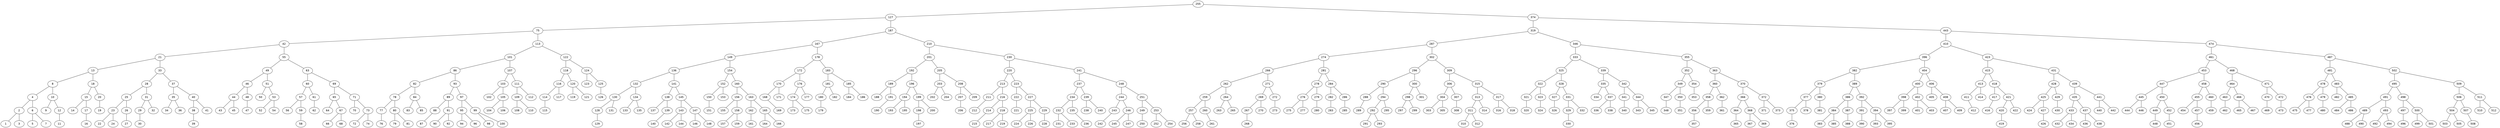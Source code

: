 graph BST {
    node [fontname="Helvetica"];
    255 [label="255"];
    255 -- 127;
    127 [label="127"];
    127 -- 75;
    75 [label="75"];
    75 -- 42;
    42 [label="42"];
    42 -- 21;
    21 [label="21"];
    21 -- 13;
    13 [label="13"];
    13 -- 8;
    8 [label="8"];
    8 -- 4;
    4 [label="4"];
    4 -- 2;
    2 [label="2"];
    2 -- 1;
    1 [label="1"];
    2 -- 3;
    3 [label="3"];
    4 -- 6;
    6 [label="6"];
    6 -- 5;
    5 [label="5"];
    6 -- 7;
    7 [label="7"];
    8 -- 10;
    10 [label="10"];
    10 -- 9;
    9 [label="9"];
    10 -- 12;
    12 [label="12"];
    12 -- 11;
    11 [label="11"];
    13 -- 18;
    18 [label="18"];
    18 -- 15;
    15 [label="15"];
    15 -- 14;
    14 [label="14"];
    15 -- 17;
    17 [label="17"];
    17 -- 16;
    16 [label="16"];
    18 -- 20;
    20 [label="20"];
    20 -- 19;
    19 [label="19"];
    21 -- 33;
    33 [label="33"];
    33 -- 28;
    28 [label="28"];
    28 -- 25;
    25 [label="25"];
    25 -- 23;
    23 [label="23"];
    23 -- 22;
    22 [label="22"];
    23 -- 24;
    24 [label="24"];
    25 -- 26;
    26 [label="26"];
    26 -- 27;
    27 [label="27"];
    28 -- 31;
    31 [label="31"];
    31 -- 29;
    29 [label="29"];
    29 -- 30;
    30 [label="30"];
    31 -- 32;
    32 [label="32"];
    33 -- 37;
    37 [label="37"];
    37 -- 35;
    35 [label="35"];
    35 -- 34;
    34 [label="34"];
    35 -- 36;
    36 [label="36"];
    37 -- 40;
    40 [label="40"];
    40 -- 38;
    38 [label="38"];
    38 -- 39;
    39 [label="39"];
    40 -- 41;
    41 [label="41"];
    42 -- 55;
    55 [label="55"];
    55 -- 49;
    49 [label="49"];
    49 -- 46;
    46 [label="46"];
    46 -- 44;
    44 [label="44"];
    44 -- 43;
    43 [label="43"];
    44 -- 45;
    45 [label="45"];
    46 -- 48;
    48 [label="48"];
    48 -- 47;
    47 [label="47"];
    49 -- 51;
    51 [label="51"];
    51 -- 50;
    50 [label="50"];
    51 -- 53;
    53 [label="53"];
    53 -- 52;
    52 [label="52"];
    53 -- 54;
    54 [label="54"];
    55 -- 63;
    63 [label="63"];
    63 -- 60;
    60 [label="60"];
    60 -- 57;
    57 [label="57"];
    57 -- 56;
    56 [label="56"];
    57 -- 59;
    59 [label="59"];
    59 -- 58;
    58 [label="58"];
    60 -- 61;
    61 [label="61"];
    61 -- 62;
    62 [label="62"];
    63 -- 69;
    69 [label="69"];
    69 -- 65;
    65 [label="65"];
    65 -- 64;
    64 [label="64"];
    65 -- 67;
    67 [label="67"];
    67 -- 66;
    66 [label="66"];
    67 -- 68;
    68 [label="68"];
    69 -- 71;
    71 [label="71"];
    71 -- 70;
    70 [label="70"];
    71 -- 73;
    73 [label="73"];
    73 -- 72;
    72 [label="72"];
    73 -- 74;
    74 [label="74"];
    75 -- 113;
    113 [label="113"];
    113 -- 101;
    101 [label="101"];
    101 -- 86;
    86 [label="86"];
    86 -- 82;
    82 [label="82"];
    82 -- 78;
    78 [label="78"];
    78 -- 77;
    77 [label="77"];
    77 -- 76;
    76 [label="76"];
    78 -- 80;
    80 [label="80"];
    80 -- 79;
    79 [label="79"];
    80 -- 81;
    81 [label="81"];
    82 -- 84;
    84 [label="84"];
    84 -- 83;
    83 [label="83"];
    84 -- 85;
    85 [label="85"];
    86 -- 93;
    93 [label="93"];
    93 -- 89;
    89 [label="89"];
    89 -- 88;
    88 [label="88"];
    88 -- 87;
    87 [label="87"];
    89 -- 91;
    91 [label="91"];
    91 -- 90;
    90 [label="90"];
    91 -- 92;
    92 [label="92"];
    93 -- 97;
    97 [label="97"];
    97 -- 95;
    95 [label="95"];
    95 -- 94;
    94 [label="94"];
    95 -- 96;
    96 [label="96"];
    97 -- 99;
    99 [label="99"];
    99 -- 98;
    98 [label="98"];
    99 -- 100;
    100 [label="100"];
    101 -- 107;
    107 [label="107"];
    107 -- 103;
    103 [label="103"];
    103 -- 102;
    102 [label="102"];
    103 -- 105;
    105 [label="105"];
    105 -- 104;
    104 [label="104"];
    105 -- 106;
    106 [label="106"];
    107 -- 111;
    111 [label="111"];
    111 -- 109;
    109 [label="109"];
    109 -- 108;
    108 [label="108"];
    109 -- 110;
    110 [label="110"];
    111 -- 112;
    112 [label="112"];
    113 -- 122;
    122 [label="122"];
    122 -- 118;
    118 [label="118"];
    118 -- 116;
    116 [label="116"];
    116 -- 114;
    114 [label="114"];
    114 -- 115;
    115 [label="115"];
    116 -- 117;
    117 [label="117"];
    118 -- 120;
    120 [label="120"];
    120 -- 119;
    119 [label="119"];
    120 -- 121;
    121 [label="121"];
    122 -- 124;
    124 [label="124"];
    124 -- 123;
    123 [label="123"];
    124 -- 125;
    125 [label="125"];
    125 -- 126;
    126 [label="126"];
    127 -- 187;
    187 [label="187"];
    187 -- 167;
    167 [label="167"];
    167 -- 149;
    149 [label="149"];
    149 -- 136;
    136 [label="136"];
    136 -- 132;
    132 [label="132"];
    132 -- 130;
    130 [label="130"];
    130 -- 128;
    128 [label="128"];
    128 -- 129;
    129 [label="129"];
    130 -- 131;
    131 [label="131"];
    132 -- 134;
    134 [label="134"];
    134 -- 133;
    133 [label="133"];
    134 -- 135;
    135 [label="135"];
    136 -- 141;
    141 [label="141"];
    141 -- 138;
    138 [label="138"];
    138 -- 137;
    137 [label="137"];
    138 -- 139;
    139 [label="139"];
    139 -- 140;
    140 [label="140"];
    141 -- 145;
    145 [label="145"];
    145 -- 143;
    143 [label="143"];
    143 -- 142;
    142 [label="142"];
    143 -- 144;
    144 [label="144"];
    145 -- 147;
    147 [label="147"];
    147 -- 146;
    146 [label="146"];
    147 -- 148;
    148 [label="148"];
    149 -- 154;
    154 [label="154"];
    154 -- 152;
    152 [label="152"];
    152 -- 150;
    150 [label="150"];
    150 -- 151;
    151 [label="151"];
    152 -- 153;
    153 [label="153"];
    154 -- 160;
    160 [label="160"];
    160 -- 156;
    156 [label="156"];
    156 -- 155;
    155 [label="155"];
    156 -- 158;
    158 [label="158"];
    158 -- 157;
    157 [label="157"];
    158 -- 159;
    159 [label="159"];
    160 -- 163;
    163 [label="163"];
    163 -- 162;
    162 [label="162"];
    162 -- 161;
    161 [label="161"];
    163 -- 165;
    165 [label="165"];
    165 -- 164;
    164 [label="164"];
    165 -- 166;
    166 [label="166"];
    167 -- 178;
    178 [label="178"];
    178 -- 172;
    172 [label="172"];
    172 -- 170;
    170 [label="170"];
    170 -- 168;
    168 [label="168"];
    168 -- 169;
    169 [label="169"];
    170 -- 171;
    171 [label="171"];
    172 -- 176;
    176 [label="176"];
    176 -- 174;
    174 [label="174"];
    174 -- 173;
    173 [label="173"];
    174 -- 175;
    175 [label="175"];
    176 -- 177;
    177 [label="177"];
    178 -- 183;
    183 [label="183"];
    183 -- 181;
    181 [label="181"];
    181 -- 180;
    180 [label="180"];
    180 -- 179;
    179 [label="179"];
    181 -- 182;
    182 [label="182"];
    183 -- 185;
    185 [label="185"];
    185 -- 184;
    184 [label="184"];
    185 -- 186;
    186 [label="186"];
    187 -- 210;
    210 [label="210"];
    210 -- 201;
    201 [label="201"];
    201 -- 192;
    192 [label="192"];
    192 -- 189;
    189 [label="189"];
    189 -- 188;
    188 [label="188"];
    189 -- 191;
    191 [label="191"];
    191 -- 190;
    190 [label="190"];
    192 -- 196;
    196 [label="196"];
    196 -- 194;
    194 [label="194"];
    194 -- 193;
    193 [label="193"];
    194 -- 195;
    195 [label="195"];
    196 -- 199;
    199 [label="199"];
    199 -- 198;
    198 [label="198"];
    198 -- 197;
    197 [label="197"];
    199 -- 200;
    200 [label="200"];
    201 -- 205;
    205 [label="205"];
    205 -- 203;
    203 [label="203"];
    203 -- 202;
    202 [label="202"];
    203 -- 204;
    204 [label="204"];
    205 -- 208;
    208 [label="208"];
    208 -- 207;
    207 [label="207"];
    207 -- 206;
    206 [label="206"];
    208 -- 209;
    209 [label="209"];
    210 -- 230;
    230 [label="230"];
    230 -- 220;
    220 [label="220"];
    220 -- 213;
    213 [label="213"];
    213 -- 211;
    211 [label="211"];
    211 -- 212;
    212 [label="212"];
    213 -- 216;
    216 [label="216"];
    216 -- 214;
    214 [label="214"];
    214 -- 215;
    215 [label="215"];
    216 -- 218;
    218 [label="218"];
    218 -- 217;
    217 [label="217"];
    218 -- 219;
    219 [label="219"];
    220 -- 223;
    223 [label="223"];
    223 -- 222;
    222 [label="222"];
    222 -- 221;
    221 [label="221"];
    223 -- 227;
    227 [label="227"];
    227 -- 225;
    225 [label="225"];
    225 -- 224;
    224 [label="224"];
    225 -- 226;
    226 [label="226"];
    227 -- 229;
    229 [label="229"];
    229 -- 228;
    228 [label="228"];
    230 -- 241;
    241 [label="241"];
    241 -- 237;
    237 [label="237"];
    237 -- 234;
    234 [label="234"];
    234 -- 232;
    232 [label="232"];
    232 -- 231;
    231 [label="231"];
    232 -- 233;
    233 [label="233"];
    234 -- 235;
    235 [label="235"];
    235 -- 236;
    236 [label="236"];
    237 -- 239;
    239 [label="239"];
    239 -- 238;
    238 [label="238"];
    239 -- 240;
    240 [label="240"];
    241 -- 248;
    248 [label="248"];
    248 -- 244;
    244 [label="244"];
    244 -- 243;
    243 [label="243"];
    243 -- 242;
    242 [label="242"];
    244 -- 246;
    246 [label="246"];
    246 -- 245;
    245 [label="245"];
    246 -- 247;
    247 [label="247"];
    248 -- 251;
    251 [label="251"];
    251 -- 249;
    249 [label="249"];
    249 -- 250;
    250 [label="250"];
    251 -- 253;
    253 [label="253"];
    253 -- 252;
    252 [label="252"];
    253 -- 254;
    254 [label="254"];
    255 -- 374;
    374 [label="374"];
    374 -- 319;
    319 [label="319"];
    319 -- 287;
    287 [label="287"];
    287 -- 274;
    274 [label="274"];
    274 -- 266;
    266 [label="266"];
    266 -- 262;
    262 [label="262"];
    262 -- 259;
    259 [label="259"];
    259 -- 257;
    257 [label="257"];
    257 -- 256;
    256 [label="256"];
    257 -- 258;
    258 [label="258"];
    259 -- 260;
    260 [label="260"];
    260 -- 261;
    261 [label="261"];
    262 -- 264;
    264 [label="264"];
    264 -- 263;
    263 [label="263"];
    264 -- 265;
    265 [label="265"];
    266 -- 271;
    271 [label="271"];
    271 -- 269;
    269 [label="269"];
    269 -- 267;
    267 [label="267"];
    267 -- 268;
    268 [label="268"];
    269 -- 270;
    270 [label="270"];
    271 -- 272;
    272 [label="272"];
    272 -- 273;
    273 [label="273"];
    274 -- 281;
    281 [label="281"];
    281 -- 278;
    278 [label="278"];
    278 -- 276;
    276 [label="276"];
    276 -- 275;
    275 [label="275"];
    276 -- 277;
    277 [label="277"];
    278 -- 279;
    279 [label="279"];
    279 -- 280;
    280 [label="280"];
    281 -- 284;
    284 [label="284"];
    284 -- 282;
    282 [label="282"];
    282 -- 283;
    283 [label="283"];
    284 -- 286;
    286 [label="286"];
    286 -- 285;
    285 [label="285"];
    287 -- 302;
    302 [label="302"];
    302 -- 296;
    296 [label="296"];
    296 -- 290;
    290 [label="290"];
    290 -- 288;
    288 [label="288"];
    288 -- 289;
    289 [label="289"];
    290 -- 294;
    294 [label="294"];
    294 -- 292;
    292 [label="292"];
    292 -- 291;
    291 [label="291"];
    292 -- 293;
    293 [label="293"];
    294 -- 295;
    295 [label="295"];
    296 -- 300;
    300 [label="300"];
    300 -- 298;
    298 [label="298"];
    298 -- 297;
    297 [label="297"];
    298 -- 299;
    299 [label="299"];
    300 -- 301;
    301 [label="301"];
    302 -- 309;
    309 [label="309"];
    309 -- 306;
    306 [label="306"];
    306 -- 304;
    304 [label="304"];
    304 -- 303;
    303 [label="303"];
    304 -- 305;
    305 [label="305"];
    306 -- 307;
    307 [label="307"];
    307 -- 308;
    308 [label="308"];
    309 -- 315;
    315 [label="315"];
    315 -- 313;
    313 [label="313"];
    313 -- 311;
    311 [label="311"];
    311 -- 310;
    310 [label="310"];
    311 -- 312;
    312 [label="312"];
    313 -- 314;
    314 [label="314"];
    315 -- 317;
    317 [label="317"];
    317 -- 316;
    316 [label="316"];
    317 -- 318;
    318 [label="318"];
    319 -- 346;
    346 [label="346"];
    346 -- 333;
    333 [label="333"];
    333 -- 325;
    325 [label="325"];
    325 -- 322;
    322 [label="322"];
    322 -- 321;
    321 [label="321"];
    321 -- 320;
    320 [label="320"];
    322 -- 323;
    323 [label="323"];
    323 -- 324;
    324 [label="324"];
    325 -- 328;
    328 [label="328"];
    328 -- 327;
    327 [label="327"];
    327 -- 326;
    326 [label="326"];
    328 -- 331;
    331 [label="331"];
    331 -- 329;
    329 [label="329"];
    329 -- 330;
    330 [label="330"];
    331 -- 332;
    332 [label="332"];
    333 -- 339;
    339 [label="339"];
    339 -- 335;
    335 [label="335"];
    335 -- 334;
    334 [label="334"];
    335 -- 337;
    337 [label="337"];
    337 -- 336;
    336 [label="336"];
    337 -- 338;
    338 [label="338"];
    339 -- 342;
    342 [label="342"];
    342 -- 341;
    341 [label="341"];
    341 -- 340;
    340 [label="340"];
    342 -- 344;
    344 [label="344"];
    344 -- 343;
    343 [label="343"];
    344 -- 345;
    345 [label="345"];
    346 -- 355;
    355 [label="355"];
    355 -- 352;
    352 [label="352"];
    352 -- 349;
    349 [label="349"];
    349 -- 347;
    347 [label="347"];
    347 -- 348;
    348 [label="348"];
    349 -- 350;
    350 [label="350"];
    350 -- 351;
    351 [label="351"];
    352 -- 354;
    354 [label="354"];
    354 -- 353;
    353 [label="353"];
    355 -- 363;
    363 [label="363"];
    363 -- 360;
    360 [label="360"];
    360 -- 358;
    358 [label="358"];
    358 -- 356;
    356 [label="356"];
    356 -- 357;
    357 [label="357"];
    358 -- 359;
    359 [label="359"];
    360 -- 362;
    362 [label="362"];
    362 -- 361;
    361 [label="361"];
    363 -- 370;
    370 [label="370"];
    370 -- 366;
    366 [label="366"];
    366 -- 364;
    364 [label="364"];
    364 -- 365;
    365 [label="365"];
    366 -- 368;
    368 [label="368"];
    368 -- 367;
    367 [label="367"];
    368 -- 369;
    369 [label="369"];
    370 -- 372;
    372 [label="372"];
    372 -- 371;
    371 [label="371"];
    372 -- 373;
    373 [label="373"];
    374 -- 443;
    443 [label="443"];
    443 -- 410;
    410 [label="410"];
    410 -- 396;
    396 [label="396"];
    396 -- 382;
    382 [label="382"];
    382 -- 379;
    379 [label="379"];
    379 -- 377;
    377 [label="377"];
    377 -- 375;
    375 [label="375"];
    375 -- 376;
    376 [label="376"];
    377 -- 378;
    378 [label="378"];
    379 -- 380;
    380 [label="380"];
    380 -- 381;
    381 [label="381"];
    382 -- 389;
    389 [label="389"];
    389 -- 386;
    386 [label="386"];
    386 -- 384;
    384 [label="384"];
    384 -- 383;
    383 [label="383"];
    384 -- 385;
    385 [label="385"];
    386 -- 387;
    387 [label="387"];
    387 -- 388;
    388 [label="388"];
    389 -- 392;
    392 [label="392"];
    392 -- 391;
    391 [label="391"];
    391 -- 390;
    390 [label="390"];
    392 -- 394;
    394 [label="394"];
    394 -- 393;
    393 [label="393"];
    394 -- 395;
    395 [label="395"];
    396 -- 404;
    404 [label="404"];
    404 -- 400;
    400 [label="400"];
    400 -- 398;
    398 [label="398"];
    398 -- 397;
    397 [label="397"];
    398 -- 399;
    399 [label="399"];
    400 -- 402;
    402 [label="402"];
    402 -- 401;
    401 [label="401"];
    402 -- 403;
    403 [label="403"];
    404 -- 406;
    406 [label="406"];
    406 -- 405;
    405 [label="405"];
    406 -- 408;
    408 [label="408"];
    408 -- 407;
    407 [label="407"];
    408 -- 409;
    409 [label="409"];
    410 -- 423;
    423 [label="423"];
    423 -- 415;
    415 [label="415"];
    415 -- 413;
    413 [label="413"];
    413 -- 411;
    411 [label="411"];
    411 -- 412;
    412 [label="412"];
    413 -- 414;
    414 [label="414"];
    415 -- 418;
    418 [label="418"];
    418 -- 417;
    417 [label="417"];
    417 -- 416;
    416 [label="416"];
    418 -- 421;
    421 [label="421"];
    421 -- 420;
    420 [label="420"];
    420 -- 419;
    419 [label="419"];
    421 -- 422;
    422 [label="422"];
    423 -- 431;
    431 [label="431"];
    431 -- 428;
    428 [label="428"];
    428 -- 425;
    425 [label="425"];
    425 -- 424;
    424 [label="424"];
    425 -- 427;
    427 [label="427"];
    427 -- 426;
    426 [label="426"];
    428 -- 429;
    429 [label="429"];
    429 -- 430;
    430 [label="430"];
    431 -- 439;
    439 [label="439"];
    439 -- 435;
    435 [label="435"];
    435 -- 433;
    433 [label="433"];
    433 -- 432;
    432 [label="432"];
    433 -- 434;
    434 [label="434"];
    435 -- 437;
    437 [label="437"];
    437 -- 436;
    436 [label="436"];
    437 -- 438;
    438 [label="438"];
    439 -- 441;
    441 [label="441"];
    441 -- 440;
    440 [label="440"];
    441 -- 442;
    442 [label="442"];
    443 -- 474;
    474 [label="474"];
    474 -- 461;
    461 [label="461"];
    461 -- 453;
    453 [label="453"];
    453 -- 447;
    447 [label="447"];
    447 -- 445;
    445 [label="445"];
    445 -- 444;
    444 [label="444"];
    445 -- 446;
    446 [label="446"];
    447 -- 450;
    450 [label="450"];
    450 -- 449;
    449 [label="449"];
    449 -- 448;
    448 [label="448"];
    450 -- 452;
    452 [label="452"];
    452 -- 451;
    451 [label="451"];
    453 -- 458;
    458 [label="458"];
    458 -- 455;
    455 [label="455"];
    455 -- 454;
    454 [label="454"];
    455 -- 457;
    457 [label="457"];
    457 -- 456;
    456 [label="456"];
    458 -- 460;
    460 [label="460"];
    460 -- 459;
    459 [label="459"];
    461 -- 468;
    468 [label="468"];
    468 -- 464;
    464 [label="464"];
    464 -- 463;
    463 [label="463"];
    463 -- 462;
    462 [label="462"];
    464 -- 466;
    466 [label="466"];
    466 -- 465;
    465 [label="465"];
    466 -- 467;
    467 [label="467"];
    468 -- 471;
    471 [label="471"];
    471 -- 470;
    470 [label="470"];
    470 -- 469;
    469 [label="469"];
    471 -- 472;
    472 [label="472"];
    472 -- 473;
    473 [label="473"];
    474 -- 487;
    487 [label="487"];
    487 -- 481;
    481 [label="481"];
    481 -- 478;
    478 [label="478"];
    478 -- 476;
    476 [label="476"];
    476 -- 475;
    475 [label="475"];
    476 -- 477;
    477 [label="477"];
    478 -- 479;
    479 [label="479"];
    479 -- 480;
    480 [label="480"];
    481 -- 483;
    483 [label="483"];
    483 -- 482;
    482 [label="482"];
    483 -- 485;
    485 [label="485"];
    485 -- 484;
    484 [label="484"];
    485 -- 486;
    486 [label="486"];
    487 -- 502;
    502 [label="502"];
    502 -- 495;
    495 [label="495"];
    495 -- 491;
    491 [label="491"];
    491 -- 489;
    489 [label="489"];
    489 -- 488;
    488 [label="488"];
    489 -- 490;
    490 [label="490"];
    491 -- 493;
    493 [label="493"];
    493 -- 492;
    492 [label="492"];
    493 -- 494;
    494 [label="494"];
    495 -- 498;
    498 [label="498"];
    498 -- 497;
    497 [label="497"];
    497 -- 496;
    496 [label="496"];
    498 -- 500;
    500 [label="500"];
    500 -- 499;
    499 [label="499"];
    500 -- 501;
    501 [label="501"];
    502 -- 509;
    509 [label="509"];
    509 -- 506;
    506 [label="506"];
    506 -- 504;
    504 [label="504"];
    504 -- 503;
    503 [label="503"];
    504 -- 505;
    505 [label="505"];
    506 -- 507;
    507 [label="507"];
    507 -- 508;
    508 [label="508"];
    509 -- 511;
    511 [label="511"];
    511 -- 510;
    510 [label="510"];
    511 -- 512;
    512 [label="512"];
}
